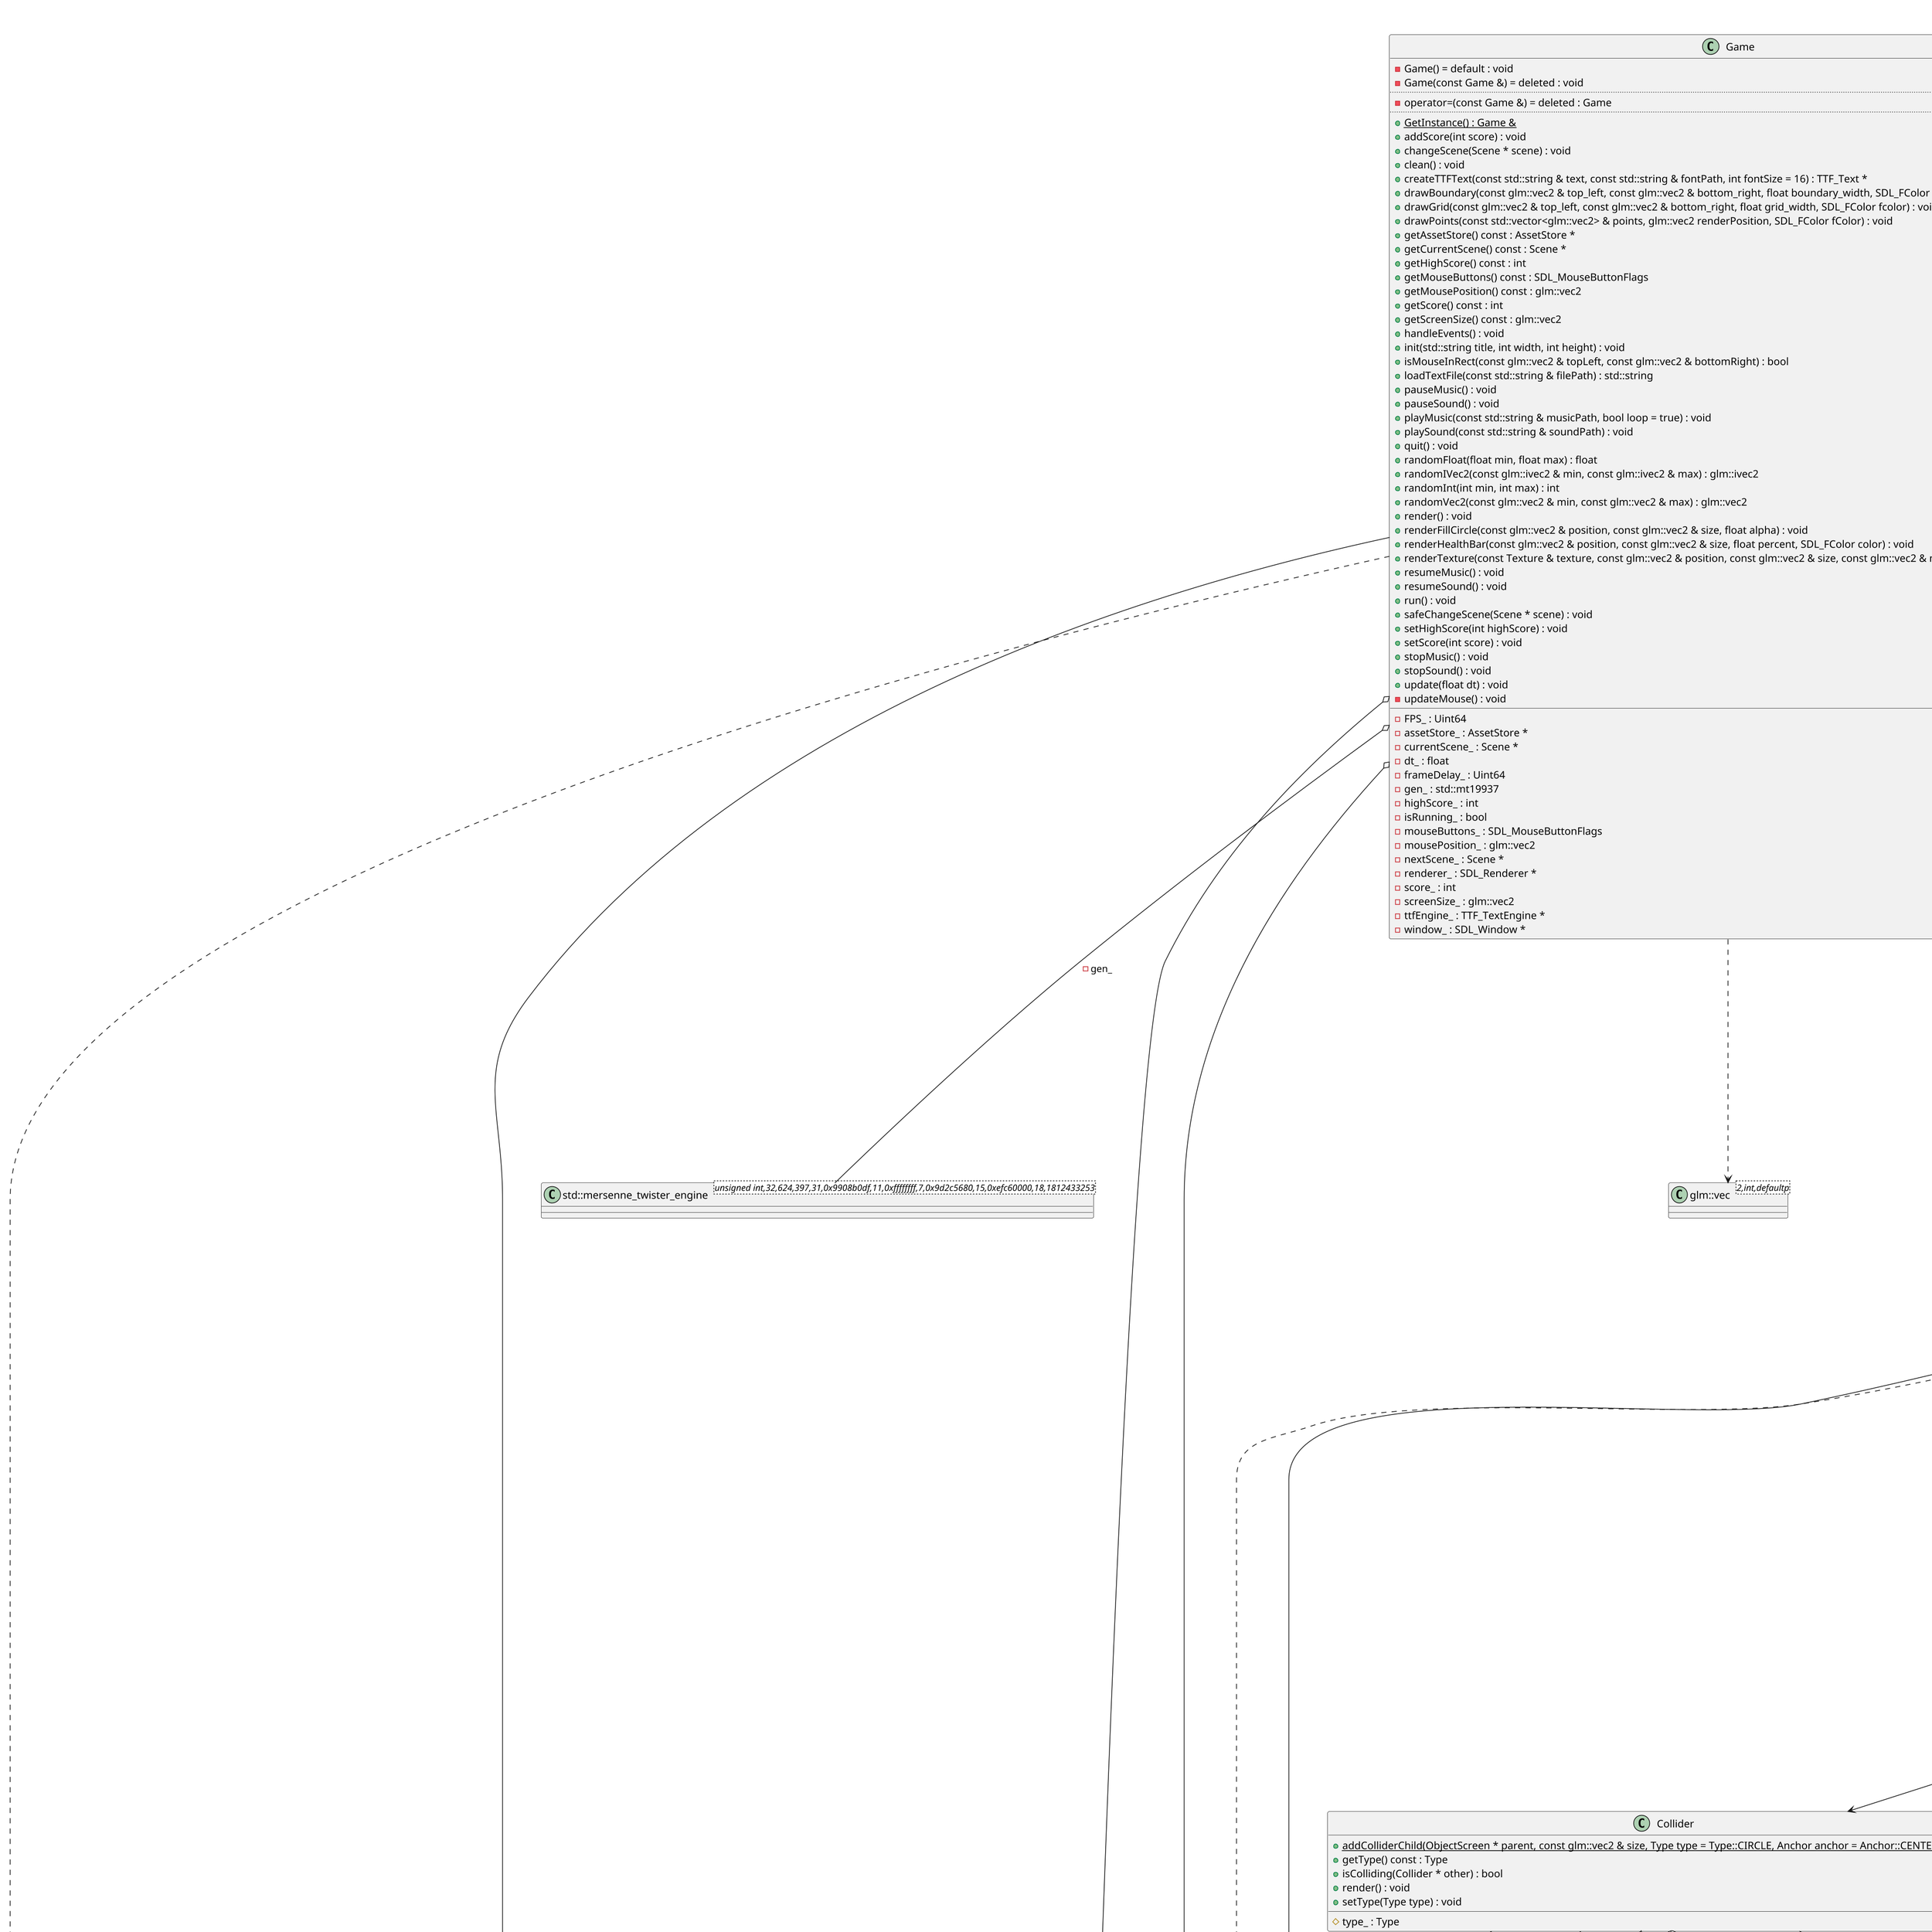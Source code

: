 @startuml
@startuml class_diagram.puml
skinparam dpi 150
title Class Diagram - ghost escape
class "std::char_traits<char>" as C_0007500688229146332176
class C_0007500688229146332176 {
__
}
class "std::allocator<char>" as C_0000465838628272370621
class C_0000465838628272370621 {
__
}
class "std::string" as C_0005016775666417918015
class C_0005016775666417918015 {
__
}
class "std::unordered_map<std::string,SDL_Texture *>" as C_0000011968990864334302
class C_0000011968990864334302 {
__
}
class "std::unordered_map<std::string,Mix_Chunk *>" as C_0013307056359240084357
class C_0013307056359240084357 {
__
}
class "std::unordered_map<std::string,Mix_Music *>" as C_0013904579895003486923
class C_0013904579895003486923 {
__
}
class "std::unordered_map<std::string,TTF_Font *>" as C_0002411295535020352241
class C_0002411295535020352241 {
__
}
class "std::vector<glm::vec<2,float,defaultp>>" as C_0016478867706980410130
class C_0016478867706980410130 {
__
}
class "std::mersenne_twister_engine<unsigned int,32,624,397,31,0x9908b0df,11,0xffffffff,7,0x9d2c5680,15,0xefc60000,18,1812433253>" as C_0003048801440335063312
class C_0003048801440335063312 {
__
}
class "std::vector<Object *>" as C_0016645037678902051208
class C_0016645037678902051208 {
__
}
class "std::vector<ObjectWorld *>" as C_0015751266116942030172
class C_0015751266116942030172 {
__
}
class "std::vector<ObjectScreen *>" as C_0004008560204300580412
class C_0004008560204300580412 {
__
}
class "glm::vec<2,float,defaultp>" as C_0007604850517176651306
class C_0007604850517176651306 {
__
}
class "glm::vec<2,int,defaultp>" as C_0008929204938186879833
class C_0008929204938186879833 {
__
}
class "AssetStore" as C_0010946736915252653556
class C_0010946736915252653556 {
+AssetStore(SDL_Renderer * renderer) : void
+~AssetStore() = default : void
..
+clean() : void
+getFont(const std::string & filePath, int fontSize) : TTF_Font *
+getMusic(const std::string & filePath) : Mix_Music *
+getSound(const std::string & filePath) : Mix_Chunk *
+getTexture(const std::string & filePath) : SDL_Texture *
+loadFont(const std::string & filePath, int fontSize) : void
+loadMusic(const std::string & filePath) : void
+loadSound(const std::string & filePath) : void
+loadTexture(const std::string & filePath) : void
__
-fonts_ : std::unordered_map<std::string,TTF_Font *>
-musics_ : std::unordered_map<std::string,Mix_Music *>
-renderer_ : SDL_Renderer *
-sounds_ : std::unordered_map<std::string,Mix_Chunk *>
-textures_ : std::unordered_map<std::string,SDL_Texture *>
}
class "Game" as C_0013071880978633431303
class C_0013071880978633431303 {
-Game() = default : void
-Game(const Game &) = deleted : void
..
-operator=(const Game &) = deleted : Game
..
{static} +GetInstance() : Game &
+addScore(int score) : void
+changeScene(Scene * scene) : void
+clean() : void
+createTTFText(const std::string & text, const std::string & fontPath, int fontSize = 16) : TTF_Text *
+drawBoundary(const glm::vec2 & top_left, const glm::vec2 & bottom_right, float boundary_width, SDL_FColor fcolor) : void
+drawGrid(const glm::vec2 & top_left, const glm::vec2 & bottom_right, float grid_width, SDL_FColor fcolor) : void
+drawPoints(const std::vector<glm::vec2> & points, glm::vec2 renderPosition, SDL_FColor fColor) : void
+getAssetStore() const : AssetStore *
+getCurrentScene() const : Scene *
+getHighScore() const : int
+getMouseButtons() const : SDL_MouseButtonFlags
+getMousePosition() const : glm::vec2
+getScore() const : int
+getScreenSize() const : glm::vec2
+handleEvents() : void
+init(std::string title, int width, int height) : void
+isMouseInRect(const glm::vec2 & topLeft, const glm::vec2 & bottomRight) : bool
+loadTextFile(const std::string & filePath) : std::string
+pauseMusic() : void
+pauseSound() : void
+playMusic(const std::string & musicPath, bool loop = true) : void
+playSound(const std::string & soundPath) : void
+quit() : void
+randomFloat(float min, float max) : float
+randomIVec2(const glm::ivec2 & min, const glm::ivec2 & max) : glm::ivec2
+randomInt(int min, int max) : int
+randomVec2(const glm::vec2 & min, const glm::vec2 & max) : glm::vec2
+render() : void
+renderFillCircle(const glm::vec2 & position, const glm::vec2 & size, float alpha) : void
+renderHealthBar(const glm::vec2 & position, const glm::vec2 & size, float percent, SDL_FColor color) : void
+renderTexture(const Texture & texture, const glm::vec2 & position, const glm::vec2 & size, const glm::vec2 & mask = glm::vec2(1.f)) : void
+resumeMusic() : void
+resumeSound() : void
+run() : void
+safeChangeScene(Scene * scene) : void
+setHighScore(int highScore) : void
+setScore(int score) : void
+stopMusic() : void
+stopSound() : void
+update(float dt) : void
-updateMouse() : void
__
-FPS_ : Uint64
-assetStore_ : AssetStore *
-currentScene_ : Scene *
-dt_ : float
-frameDelay_ : Uint64
-gen_ : std::mt19937
-highScore_ : int
-isRunning_ : bool
-mouseButtons_ : SDL_MouseButtonFlags
-mousePosition_ : glm::vec2
-nextScene_ : Scene *
-renderer_ : SDL_Renderer *
-score_ : int
-screenSize_ : glm::vec2
-ttfEngine_ : TTF_TextEngine *
-window_ : SDL_Window *
}
enum "ObjectType" as C_0001183627799922185786
enum C_0001183627799922185786 {
NONE
OBJECT_SCREEN
OBJECT_WORLD
ENEMY
}
enum "Anchor" as C_0013762889136459662452
enum C_0013762889136459662452 {
NONE
TOP_LEFT
TOP_CENTER
TOP_RIGHT
CENTER_LEFT
CENTER
CENTER_RIGHT
BOTTOM_LEFT
BOTTOM_CENTER
BOTTOM_RIGHT
}
class "Object" as C_0008287048469554089178
class C_0008287048469554089178 {
+Object() = default : void
+~Object() = default : void
..
+addChild(Object * child) : void
+clean() : void
+getType() const : ObjectType
+handleEvents(SDL_Event & event) : bool
+init() : void
+isActive() const : bool
+isNeedRemove() const : bool
+removeChild(Object * child) : void
+render() : void
+safeAddChild(Object * child) : void
+setActive(bool active) : void
+setIsNeedRemove(bool needRemove) : void
+setType(ObjectType type) : void
+update(float deltaTime) : void
__
#children_ : std::vector<Object *>
#game_ : Game &
#isActive_ : bool
#isNeedRemove_ : bool
#objectToAdd_ : std::vector<Object *>
#type_ : ObjectType
}
class "ObjectScreen" as C_0005636473661436470598
class C_0005636473661436470598 {
+getRenderPosition() const : glm::vec2
+getWorldPosition() const : glm::vec2
+init() : void
+setRenderPosition(const glm::vec2 & position) : void
__
#renderPosition_ : glm::vec2
}
class "ObjectAffiliate" as C_0008545194784379918837
class C_0008545194784379918837 {
+ObjectAffiliate() = default : void
+~ObjectAffiliate() = default : void
..
+getAnchor() const : Anchor
+getOffset() const : glm::vec2
+getParent() const : ObjectScreen *
+getSize() const : glm::vec2
+setAnchor(Anchor anchor) : void
+setOffset(const glm::vec2 & offset) : void
+setOffsetByAnchor(Anchor anchor) : void
+setParent(ObjectScreen * parent) : void
+setScale(float scale) : void
+setSize(const glm::vec2 & size) : void
__
#anchor_ : Anchor
#offset_ : glm::vec2
#parent_ : ObjectScreen *
#size_ : glm::vec2
}
class "Collider" as C_0014710440344490690589
class C_0014710440344490690589 {
{static} +addColliderChild(ObjectScreen * parent, const glm::vec2 & size, Type type = Type::CIRCLE, Anchor anchor = Anchor::CENTER) : Collider *
+getType() const : Type
+isColliding(Collider * other) : bool
+render() : void
+setType(Type type) : void
__
#type_ : Type
}
enum "Collider::Type" as C_0001399864998835700515
enum C_0001399864998835700515 {
CIRCLE
RECTANGLE
}
class "ObjectWorld" as C_0004190885704642774566
class C_0004190885704642774566 {
+getCollider() const : Collider *
+getWorldPosition() const : glm::vec2
+init() : void
+setCollider(Collider * collider) : void
+setRenderPosition(const glm::vec2 & position) : void
+setWorldPosition(const glm::vec2 & position) : void
+takeDamage(float damage) : void
+update(float deltaTime) : void
__
#collider_ : Collider *
#worldPosition_ : glm::vec2
}
class "Actor" as C_0017898892907908295482
class C_0017898892907908295482 {
+getHealthBar() : AffiliateBar *
+getMaxSpeed() const : float
+getStats() const : Stats *
+getVelocity() const : glm::vec2
+isAlive() const : bool
+move(float deltaTime) : void
+setHealthBar(AffiliateBar * healthBar) : void
+setMaxSpeed(float max_speed) : void
+setStats(Stats * stats) : void
+setVelocity(const glm::vec2 & velocity) : void
+takeDamage(float amount) : void
+update(float delta) : void
-updateHealthBar() : void
__
#healthBar_ : AffiliateBar *
#maxSpeed_ : float
#stats_ : Stats *
#velocity_ : glm::vec2
}
class "Texture" as C_0002829778445906215252
class C_0002829778445906215252 {
+Texture() = default : void
+Texture(const std::string & file_path) : void
__
+angle : float
+is_flipped : bool
+src_rect : SDL_FRect
+texture : SDL_Texture *
}
class "Sprite" as C_0017555429528309779676
class C_0017555429528309779676 {
{static} +addSpriteChild(ObjectScreen * parent, const std::string & file_path, float scale = 1.f, Anchor anchor = Anchor::CENTER) : Sprite *
+getAngle() const : float
+getFlip() const : bool
+getPercentage() const : glm::vec2
+getTexture() : Texture
+isFinished() const : bool
+render() : void
+setAngle(float angle) : void
+setFinished(bool finished) : void
+setFlip(bool flip) : void
+setPercentage(const glm::vec2 & percentage) : void
+setTexture(const Texture & texture) : void
__
#isFinished_ : bool
#percentage_ : glm::vec2
#texture_ : Texture
}
class "SpriteAnimation" as C_0014035470528916335706
class C_0014035470528916335706 {
{static} +addSpriteAnimationChild(ObjectScreen * parent, const std::string & file_path, float scale = 1.f, Anchor anchor = Anchor::CENTER) : SpriteAnimation *
+getCurrentFrame() const : int
+getFPS() const : int
+getFrameTimer() const : float
+getTotalFrames() const : int
+isLoop() const : bool
+setCurrentFrame(int frame) : void
+setFPS(int fps) : void
+setFrameTimer(float timer) : void
+setLoop(bool loop) : void
+setTexture(const Texture & texture) : void
+setTotalFrames(int frames) : void
+update(float delta_time) : void
__
-currentFrame_ : int
-fps_ : int
-frameTimer : float
-isLoop_ : bool
-totalFrames_ : int
}
class "Timer" as C_0016540721780518084962
class C_0016540721780518084962 {
{static} +addTimerChild(Object * parent, float interval = 3.f) : Timer *
+getInterval() const : float
+getProgress() : float
+getTimer() const : float
+setInterval(float interval) : void
+setTimer(float timer) : void
+start() : void
+stop() : void
+timeOut() : bool
+update(float delta) : void
__
#interval_ : float
#timeOut_ : bool
#timer_ : float
}
class "Effect" as C_0008619206838720611444
class C_0008619206838720611444 {
{static} +addEffectChild(Object * parent, const std::string & file_path, const glm::vec2 & position = glm::vec2(0, 0), float scale = 1.f, ObjectWorld * objectWorld = nullptr) : Effect *
-checkFinished() : void
+clean() : void
+getNextObject() const : ObjectWorld *
+getSpriteAnimation() const : SpriteAnimation *
+setNextObject(ObjectWorld * nextObject) : void
+setSpriteAnimation(SpriteAnimation * animation) : void
+update(float deltaTime) : void
__
-nextObject_ : ObjectWorld *
-sprite_ : SpriteAnimation *
}
class "Weapon" as C_0009880302970961535201
class C_0009880302970961535201 {
+attack(glm::vec2 position, Spell * spell) : void
+canAttack() : bool
+getCoolDown() const : float
+getManaCost() const : float
+getParent() const : Actor *
+setCoolDown(float coolDown) : void
+setManaCost(float manaCost) : void
+setParent(Actor * parent) : void
+update(float delta) : void
__
#coolDawnTimer_ : float
#coolDown_ : float
#manaCost_ : float
#parent_ : Actor *
}
class "HUDSkill" as C_0001952515632306279839
class C_0001952515632306279839 {
{static} +addHUDSkillChild(Object * parent, const std::string & filePath, glm::vec2 & position, float scale = 1.0f, Anchor anchor = Anchor::CENTER) : HUDSkill *
+getIcon() const : Sprite *
+getPercentage() const : float
+render() : void
+setIcon(Sprite * sprite) : void
+setPercentage(float percentage) : void
__
#icon_ : Sprite *
#percentage_ : float
}
class "WeaponThunder" as C_0005704922220853903181
class C_0005704922220853903181 {
{static} +addWeaponThunderChild(Actor * parent, float coolDown, float manaCost) : WeaponThunder *
+handleEvents(SDL_Event & event) : bool
+init() : void
+update(float delta) : void
__
#hudSkill_ : HUDSkill *
}
class "Player" as C_0003692324345213718176
class C_0003692324345213718176 {
+changeState(bool moving) : void
+checkIsDead() : void
+checkState() : void
+clean() : void
+handleEvents(SDL_Event & event) : bool
+init() : void
+keyboardControl() : void
+render() : void
+syncCamera() : void
+takeDamage(float damage) : void
+update(float deltaTime) : void
__
-effect_ : Effect *
-flashTimer_ : Timer *
-isMoving_ : bool
-spriteIdle_ : SpriteAnimation *
-spriteMove_ : SpriteAnimation *
-weaponThunder_ : WeaponThunder *
}
class "Enemy" as C_0018162179630194765227
class C_0018162179630194765227 {
{static} +addEnemyChild(Object * parent, const glm::vec2 & position, Player * target) : Enemy *
+animationTarget(Player * target) : void
+attack() : void
+changeState(State state) : void
+checkState() : void
+getTarget() const : Player *
+init() : void
+remove() : void
+setTarget(Player * target) : void
+update(float deltaTime) : void
__
-currentAnimation_ : SpriteAnimation *
-currentState_ : State
-deadAnimation_ : SpriteAnimation *
-hurtAnimation_ : SpriteAnimation *
-normalAnimation_ : SpriteAnimation *
-score_ : int
-target_ : Player *
-timer_ : float
}
enum "Enemy::State" as C_0000788470208375163986
enum C_0000788470208375163986 {
NORMAL
HURT
DEAD
}
class "Scene" as C_0005375663403181666835
class C_0005375663403181666835 {
+Scene() = default : void
+~Scene() = default : void
..
+addChild(Object * child) : void
+clean() : void
+getCameraPosition() const : glm::vec2
+getScreenChildren() const : std::vector<ObjectScreen *>
+getWorldChildren() const : std::vector<ObjectWorld *>
+getWorldSize() const : glm::vec2
+handleEvents(SDL_Event & event) : bool
+init() : void
+loadData(const std::string & filePath) : void
+pause() : void
+removeChild(Object * child) : void
+render() : void
+resume() : void
+saveData(const std::string & filePath) : void
+screenToWorldPosition(const glm::vec2 & screenPosition) const : glm::vec2
+setCameraPosition(const glm::vec2 & position) : void
+setWorldSize(const glm::vec2 & size) : void
+update(float deltaTime) : void
+worldToScreenPosition(const glm::vec2 & worldPosition) const : glm::vec2
__
#cameraPosition_ : glm::vec2
#childrenScreen_ : std::vector<ObjectScreen *>
#childrenWorld_ : std::vector<ObjectWorld *>
#isPause_ : bool
#worldSize_ : glm::vec2
}
class "Stats" as C_0012548018207006845868
class C_0012548018207006845868 {
{static} +addStatsChild(Actor * parent, float maxHealth = 100.0f, float maxMana = 100.0f, float damage = 40.0f, float manaRegen = 10.0f) : Stats *
+canUseMana(float amount) const : bool
+getDamage() const : float
+getHealth() const : float
+getMana() const : float
+getManaRegen() const : float
+getMaxHealth() const : float
+getMaxMana() const : float
+getParent() const : Actor *
+isAlive() const : bool
+isInvincible() const : bool
+regenMana(float deltaTime) : void
+setAlive(bool isAlive) : void
+setDamage(float damage) : void
+setHealth(float health) : void
+setInvincible(bool isInvincible) : void
+setMana(float mana) : void
+setManaRegen(float manaRegen) : void
+setMaxHealth(float maxHealth) : void
+setMaxMana(float maxMana) : void
+setParent(Actor * parent) : void
+takeDamage(float amount) : void
+update(float deltaTime) : void
+useMana(float amount) : void
__
#damage_ : float
#health_ : float
#invincibilityTime_ : float
#invincibilityTimer_ : float
#isAlive_ : bool
#isInvincible_ : bool
#manaRegen_ : float
#mana_ : float
#maxHealth_ : float
#maxMana_ : float
#parent_ : Actor *
}
class "AffiliateBar" as C_0003716471616022150545
class C_0003716471616022150545 {
{static} +addAffiliateBarChild(ObjectScreen * parent, glm::vec2 size, Anchor anchor = Anchor::CENTER) : AffiliateBar *
+getColorHigh() const : SDL_FColor
+getColorLow() const : SDL_FColor
+getColorMiddle() const : SDL_FColor
+getPercentage() const : float
+render() : void
+setColorHigh(SDL_FColor color) : void
+setColorLow(SDL_FColor color) : void
+setColorMiddle(SDL_FColor color) : void
+setPercentage(float percentage) : void
__
#colorHigh_ : SDL_FColor
#colorLow_ : SDL_FColor
#colorMiddle_ : SDL_FColor
#percentage_ : float
}
class "Spell" as C_0016296661116101139689
class C_0016296661116101139689 {
{static} +addSpellChild(Object * parent, const std::string & filePath, glm::vec2 position, float damage, float scale = 1.f, Anchor anchor = Anchor::CENTER) : Spell *
-attack() const : void
+getDamage() const : float
+getSpriteAnimation() const : SpriteAnimation *
+setDamage(float damage) : void
+setSpriteAnimation(SpriteAnimation * animation) : void
+update(float deltaTime) : void
__
#damage_ : float
#spriteAnimation_ : SpriteAnimation *
}
class "TextLabel" as C_0000087236457220292404
class C_0000087236457220292404 {
{static} +addTextLabelChild(ObjectScreen * parent, const std::string & text, const std::string & fontPath, int fontSize, Anchor anchor = Anchor::CENTER) : TextLabel *
+clean() : void
+getText() const : std::string
+render() : void
+setFont(const std::string & fontPath, int fontSize) : void
+setFontPath(const std::string & fontPath) : void
+setFontSize(int fontSize) : void
+setText(const std::string & text) : void
-updateSize() : void
__
#fontPath_ : std::string
#fontSize_ : int
#ttfText_ : TTF_Text *
}
class "Spawner" as C_0002808359341548456591
class C_0002808359341548456591 {
+getInterval() const : float
+getNum() const : int
+getTarget() const : Player *
+getTimer() const : float
+setInterval(float interval) : void
+setNum(int num) : void
+setTarget(Player * target) : void
+setTimer(float timer) : void
+update(float delta) : void
__
#interval_ : float
#num_ : int
#target_ : Player *
#timer_ : float
}
class "UIMouse" as C_0007001421234292613054
class C_0007001421234292613054 {
{static} +addUIMouseChild(Object * parent, const std::string & filePath1, const std::string & filePath2, float scale = 1.f, Anchor anchor = Anchor::CENTER) : UIMouse *
+getSprite1() const : Sprite *
+getSprite2() const : Sprite *
+setSprite1(Sprite * sprite) : void
+setSprite2(Sprite * sprite) : void
+update(float delta) : void
__
#sprite1_ : Sprite *
#sprite2_ : Sprite *
#timer_ : float
}
class "HUDStats" as C_0009435402263069789949
class C_0009435402263069789949 {
{static} +addHUDStatsChild(Object * parent, Actor * target, glm::vec2 renderPosition) : HUDStats *
+getHealthBar() const : Sprite *
+getHealthBarBg() const : Sprite *
+getHealthIcon() const : Sprite *
+getHealthPercentage() const : float
+getManaBar() const : Sprite *
+getManaBarBg() const : Sprite *
+getManaIcon() const : Sprite *
+getManaPercentage() const : float
+getTarget() const : Actor *
+init() : void
+setHealthPercentage(float healthPercentage) : void
+setManaPercentage(float manaPercentage) : void
+setTarget(Actor * target) : void
+update(float delta) : void
-updateHealthBar() : void
-updateManaBar() : void
__
#healthBarBg_ : Sprite *
#healthBar_ : Sprite *
#healthIcon_ : Sprite *
#healthPercentage_ : float
#manaBarBg_ : Sprite *
#manaBar_ : Sprite *
#manaIcon_ : Sprite *
#manaPercentage_ : float
#target_ : Actor *
}
class "HUDText" as C_0008646296628421776693
class C_0008646296628421776693 {
{static} +addHUDTextChild(Object * parent, const std::string & text, glm::vec2 renderPosition, glm::vec2 size, const std::string & fontPath = "assets/font/VonwaonBitmap-16px.ttf", int fontSize = 32, const std::string & bgPath = "assets/UI/Textfield_01.png", Anchor anchor = Anchor::CENTER) : HUDText *
+getSpriteBg() const : Sprite *
+getText() const : std::string
+getTextLabel() const : TextLabel *
+setBackground(const std::string & filePath) : void
+setBgSizeByText(float margin = 50.f) : void
+setSize(const glm::vec2 & size) : void
+setSpriteBg(Sprite * sprite) : void
+setText(const std::string & text) : void
+setTextLabel(TextLabel * textLabel) : void
__
#size_ : glm::vec2
#spriteBg_ : Sprite *
#textLabel_ : TextLabel *
}
class "HUDButton" as C_0012972831500856678694
class C_0012972831500856678694 {
{static} +addHUDButtonChild(Object * parent, glm::vec2 renderPosition, const std::string & filePath1, const std::string & filePath2, const std::string & filePath3, float scale = 1.f, Anchor anchor = Anchor::CENTER) : HUDButton *
+checkHover() : void
+checkState() : void
+getIsHover() const : bool
+getIsPress() const : bool
+getIsTrigger() : bool
+getSpriteHover() const : Sprite *
+getSpriteNormal() const : Sprite *
+getSpritePress() const : Sprite *
+handleEvents(SDL_Event & event) : bool
+setIsHover(bool isHover) : void
+setIsPress(bool isPress) : void
+setIsTrigger(bool isTrigger) : void
+setScale(float scale) : void
+update(float delta) : void
__
#isHover_ : bool
#isPress_ : bool
#isTrigger_ : bool
#spriteHover_ : Sprite *
#spriteNormal_ : Sprite *
#spritePress_ : Sprite *
}
class "SceneMain" as C_0018111613789678437570
class C_0018111613789678437570 {
+SceneMain() = default : void
+~SceneMain() = default : void
..
-checkButtonBack() : void
-checkButtonPause() : void
-checkButtonRestart() : void
-checkEndTimer() : void
-checkSlowDown(float & delta) : void
+clean() : void
+handleEvents(SDL_Event & event) : bool
+init() : void
+render() : void
-renderBackground() : void
+saveData(const std::string & filePath) : void
+update(float deltaTime) : void
-updateScore() : void
__
-buttonBack_ : HUDButton *
-buttonPause_ : HUDButton *
-buttonRestart_ : HUDButton *
-endTimer_ : Timer *
-hudStats_ : HUDStats *
-hudTextScore_ : HUDText *
-player_ : Player *
-spawner_ : Spawner *
-uiMouse_ : UIMouse *
}
class "SceneTitle" as C_0013345201068409400195
class C_0013345201068409400195 {
-checkButtonCredits() : void
-checkButtonQuit() : void
-checkButtonStart() : void
+clean() : void
+handleEvents(SDL_Event & event) : bool
+init() : void
+loadData(const std::string & filePath) : void
+render() : void
-renderBackground() : void
+update(float delta) : void
-updateColor() : void
__
#boundaryColor_ : SDL_FColor
#buttonCredits_ : HUDButton *
#buttonQuit_ : HUDButton *
#buttonStart_ : HUDButton *
#colorTimer_ : float
#creditsText_ : HUDText *
#uiMouse_ : UIMouse *
}
class "BgStar" as C_0015539915825680646582
class C_0015539915825680646582 {
{static} +addBgStarChild(Object * parent, int num, float scaleFar, float scaleMid, float scaleNear) : BgStar *
+getScaleFar() const : float
+getScaleMid() const : float
+getScaleNear() const : float
+render() : void
+setScaleFar(float scale) : void
+setScaleMid(float scale) : void
+setScaleNear(float scale) : void
+update(float delta) : void
__
#colorFar_ : SDL_FColor
#colorMid_ : SDL_FColor
#colorNear_ : SDL_FColor
#num_ : int
#scaleFar_ : float
#scaleMid_ : float
#scaleNear_ : float
#starFar_ : std::vector<glm::vec2>
#starMid_ : std::vector<glm::vec2>
#starNear_ : std::vector<glm::vec2>
#timer_ : float
}
C_0005016775666417918015 ..> C_0007500688229146332176
C_0005016775666417918015 ..> C_0000465838628272370621
C_0000011968990864334302 ..> C_0005016775666417918015
C_0013307056359240084357 ..> C_0005016775666417918015
C_0013904579895003486923 ..> C_0005016775666417918015
C_0002411295535020352241 ..> C_0005016775666417918015
C_0016478867706980410130 ..> C_0007604850517176651306
C_0016645037678902051208 ..> C_0008287048469554089178
C_0015751266116942030172 ..> C_0004190885704642774566
C_0004008560204300580412 ..> C_0005636473661436470598
C_0010946736915252653556 ..> C_0005016775666417918015
C_0010946736915252653556 o-- C_0000011968990864334302 : -textures_
C_0010946736915252653556 o-- C_0013307056359240084357 : -sounds_
C_0010946736915252653556 o-- C_0013904579895003486923 : -musics_
C_0010946736915252653556 o-- C_0002411295535020352241 : -fonts_
C_0013071880978633431303 ..> C_0005016775666417918015
C_0013071880978633431303 ..> C_0008929204938186879833
C_0013071880978633431303 ..> C_0002829778445906215252
C_0013071880978633431303 ..> C_0016478867706980410130
C_0013071880978633431303 o-- C_0007604850517176651306 : -screenSize_
C_0013071880978633431303 --> C_0005375663403181666835 : -currentScene_
C_0013071880978633431303 --> C_0005375663403181666835 : -nextScene_
C_0013071880978633431303 o-- C_0007604850517176651306 : -mousePosition_
C_0013071880978633431303 o-- C_0003048801440335063312 : -gen_
C_0013071880978633431303 --> C_0010946736915252653556 : -assetStore_
C_0008287048469554089178 --> C_0013071880978633431303 : #game_
C_0008287048469554089178 o-- C_0001183627799922185786 : #type_
C_0008287048469554089178 o-- C_0016645037678902051208 : #children_
C_0008287048469554089178 o-- C_0016645037678902051208 : #objectToAdd_
C_0005636473661436470598 o-- C_0007604850517176651306 : #renderPosition_
C_0008287048469554089178 <|-- C_0005636473661436470598
C_0008545194784379918837 --> C_0005636473661436470598 : #parent_
C_0008545194784379918837 o-- C_0007604850517176651306 : #offset_
C_0008545194784379918837 o-- C_0007604850517176651306 : #size_
C_0008545194784379918837 o-- C_0013762889136459662452 : #anchor_
C_0008287048469554089178 <|-- C_0008545194784379918837
C_0014710440344490690589 ..> C_0005636473661436470598
C_0014710440344490690589 ..> C_0007604850517176651306
C_0014710440344490690589 ..> C_0013762889136459662452
C_0014710440344490690589 o-- C_0001399864998835700515 : #type_
C_0014710440344490690589 <.. C_0016296661116101139689 : +<<friend>>
C_0008545194784379918837 <|-- C_0014710440344490690589
C_0001399864998835700515 --+ C_0014710440344490690589
C_0004190885704642774566 o-- C_0007604850517176651306 : #worldPosition_
C_0004190885704642774566 --> C_0014710440344490690589 : #collider_
C_0005636473661436470598 <|-- C_0004190885704642774566
C_0017898892907908295482 o-- C_0007604850517176651306 : #velocity_
C_0017898892907908295482 --> C_0012548018207006845868 : #stats_
C_0017898892907908295482 --> C_0003716471616022150545 : #healthBar_
C_0004190885704642774566 <|-- C_0017898892907908295482
C_0002829778445906215252 ..> C_0005016775666417918015
C_0017555429528309779676 ..> C_0005636473661436470598
C_0017555429528309779676 ..> C_0005016775666417918015
C_0017555429528309779676 ..> C_0013762889136459662452
C_0017555429528309779676 o-- C_0002829778445906215252 : #texture_
C_0017555429528309779676 o-- C_0007604850517176651306 : #percentage_
C_0008545194784379918837 <|-- C_0017555429528309779676
C_0014035470528916335706 ..> C_0005636473661436470598
C_0014035470528916335706 ..> C_0005016775666417918015
C_0014035470528916335706 ..> C_0013762889136459662452
C_0014035470528916335706 ..> C_0002829778445906215252
C_0017555429528309779676 <|-- C_0014035470528916335706
C_0008287048469554089178 <|-- C_0016540721780518084962
C_0008619206838720611444 ..> C_0008287048469554089178
C_0008619206838720611444 ..> C_0005016775666417918015
C_0008619206838720611444 ..> C_0007604850517176651306
C_0008619206838720611444 --> C_0014035470528916335706 : -sprite_
C_0008619206838720611444 --> C_0004190885704642774566 : -nextObject_
C_0004190885704642774566 <|-- C_0008619206838720611444
C_0009880302970961535201 ..> C_0007604850517176651306
C_0009880302970961535201 ..> C_0016296661116101139689
C_0009880302970961535201 --> C_0017898892907908295482 : #parent_
C_0008287048469554089178 <|-- C_0009880302970961535201
C_0001952515632306279839 ..> C_0008287048469554089178
C_0001952515632306279839 ..> C_0005016775666417918015
C_0001952515632306279839 ..> C_0007604850517176651306
C_0001952515632306279839 ..> C_0013762889136459662452
C_0001952515632306279839 --> C_0017555429528309779676 : #icon_
C_0005636473661436470598 <|-- C_0001952515632306279839
C_0005704922220853903181 ..> C_0017898892907908295482
C_0005704922220853903181 --> C_0001952515632306279839 : #hudSkill_
C_0009880302970961535201 <|-- C_0005704922220853903181
C_0003692324345213718176 --> C_0014035470528916335706 : -spriteIdle_
C_0003692324345213718176 --> C_0014035470528916335706 : -spriteMove_
C_0003692324345213718176 --> C_0008619206838720611444 : -effect_
C_0003692324345213718176 --> C_0005704922220853903181 : -weaponThunder_
C_0003692324345213718176 --> C_0016540721780518084962 : -flashTimer_
C_0017898892907908295482 <|-- C_0003692324345213718176
C_0018162179630194765227 ..> C_0008287048469554089178
C_0018162179630194765227 ..> C_0007604850517176651306
C_0018162179630194765227 --> C_0003692324345213718176 : -target_
C_0018162179630194765227 --> C_0014035470528916335706 : -currentAnimation_
C_0018162179630194765227 --> C_0014035470528916335706 : -normalAnimation_
C_0018162179630194765227 --> C_0014035470528916335706 : -hurtAnimation_
C_0018162179630194765227 --> C_0014035470528916335706 : -deadAnimation_
C_0018162179630194765227 o-- C_0000788470208375163986 : -currentState_
C_0017898892907908295482 <|-- C_0018162179630194765227
C_0000788470208375163986 --+ C_0018162179630194765227
C_0005375663403181666835 ..> C_0005016775666417918015
C_0005375663403181666835 ..> C_0004190885704642774566
C_0005375663403181666835 ..> C_0005636473661436470598
C_0005375663403181666835 o-- C_0007604850517176651306 : #cameraPosition_
C_0005375663403181666835 o-- C_0007604850517176651306 : #worldSize_
C_0005375663403181666835 o-- C_0015751266116942030172 : #childrenWorld_
C_0005375663403181666835 o-- C_0004008560204300580412 : #childrenScreen_
C_0008287048469554089178 <|-- C_0005375663403181666835
C_0012548018207006845868 --> C_0017898892907908295482 : #parent_
C_0008287048469554089178 <|-- C_0012548018207006845868
C_0003716471616022150545 ..> C_0005636473661436470598
C_0003716471616022150545 ..> C_0007604850517176651306
C_0003716471616022150545 ..> C_0013762889136459662452
C_0008545194784379918837 <|-- C_0003716471616022150545
C_0016296661116101139689 ..> C_0008287048469554089178
C_0016296661116101139689 ..> C_0005016775666417918015
C_0016296661116101139689 ..> C_0007604850517176651306
C_0016296661116101139689 ..> C_0013762889136459662452
C_0016296661116101139689 --> C_0014035470528916335706 : #spriteAnimation_
C_0004190885704642774566 <|-- C_0016296661116101139689
C_0000087236457220292404 ..> C_0005636473661436470598
C_0000087236457220292404 ..> C_0013762889136459662452
C_0000087236457220292404 o-- C_0005016775666417918015 : #fontPath_
C_0008545194784379918837 <|-- C_0000087236457220292404
C_0002808359341548456591 --> C_0003692324345213718176 : #target_
C_0008287048469554089178 <|-- C_0002808359341548456591
C_0007001421234292613054 ..> C_0008287048469554089178
C_0007001421234292613054 ..> C_0005016775666417918015
C_0007001421234292613054 ..> C_0013762889136459662452
C_0007001421234292613054 --> C_0017555429528309779676 : #sprite1_
C_0007001421234292613054 --> C_0017555429528309779676 : #sprite2_
C_0005636473661436470598 <|-- C_0007001421234292613054
C_0009435402263069789949 ..> C_0008287048469554089178
C_0009435402263069789949 ..> C_0007604850517176651306
C_0009435402263069789949 --> C_0017898892907908295482 : #target_
C_0009435402263069789949 --> C_0017555429528309779676 : #healthBar_
C_0009435402263069789949 --> C_0017555429528309779676 : #healthBarBg_
C_0009435402263069789949 --> C_0017555429528309779676 : #healthIcon_
C_0009435402263069789949 --> C_0017555429528309779676 : #manaBar_
C_0009435402263069789949 --> C_0017555429528309779676 : #manaBarBg_
C_0009435402263069789949 --> C_0017555429528309779676 : #manaIcon_
C_0005636473661436470598 <|-- C_0009435402263069789949
C_0008646296628421776693 ..> C_0008287048469554089178
C_0008646296628421776693 ..> C_0005016775666417918015
C_0008646296628421776693 ..> C_0013762889136459662452
C_0008646296628421776693 --> C_0000087236457220292404 : #textLabel_
C_0008646296628421776693 --> C_0017555429528309779676 : #spriteBg_
C_0008646296628421776693 o-- C_0007604850517176651306 : #size_
C_0005636473661436470598 <|-- C_0008646296628421776693
C_0012972831500856678694 ..> C_0008287048469554089178
C_0012972831500856678694 ..> C_0007604850517176651306
C_0012972831500856678694 ..> C_0005016775666417918015
C_0012972831500856678694 ..> C_0013762889136459662452
C_0012972831500856678694 --> C_0017555429528309779676 : #spriteNormal_
C_0012972831500856678694 --> C_0017555429528309779676 : #spriteHover_
C_0012972831500856678694 --> C_0017555429528309779676 : #spritePress_
C_0005636473661436470598 <|-- C_0012972831500856678694
C_0018111613789678437570 ..> C_0005016775666417918015
C_0018111613789678437570 --> C_0003692324345213718176 : -player_
C_0018111613789678437570 --> C_0002808359341548456591 : -spawner_
C_0018111613789678437570 --> C_0007001421234292613054 : -uiMouse_
C_0018111613789678437570 --> C_0009435402263069789949 : -hudStats_
C_0018111613789678437570 --> C_0008646296628421776693 : -hudTextScore_
C_0018111613789678437570 --> C_0012972831500856678694 : -buttonPause_
C_0018111613789678437570 --> C_0012972831500856678694 : -buttonRestart_
C_0018111613789678437570 --> C_0012972831500856678694 : -buttonBack_
C_0018111613789678437570 --> C_0016540721780518084962 : -endTimer_
C_0005375663403181666835 <|-- C_0018111613789678437570
C_0013345201068409400195 ..> C_0005016775666417918015
C_0013345201068409400195 --> C_0012972831500856678694 : #buttonStart_
C_0013345201068409400195 --> C_0012972831500856678694 : #buttonCredits_
C_0013345201068409400195 --> C_0012972831500856678694 : #buttonQuit_
C_0013345201068409400195 --> C_0008646296628421776693 : #creditsText_
C_0013345201068409400195 --> C_0007001421234292613054 : #uiMouse_
C_0005375663403181666835 <|-- C_0013345201068409400195
C_0015539915825680646582 o-- C_0016478867706980410130 : #starFar_
C_0015539915825680646582 o-- C_0016478867706980410130 : #starMid_
C_0015539915825680646582 o-- C_0016478867706980410130 : #starNear_
C_0008287048469554089178 <|-- C_0015539915825680646582

'Generated with clang-uml, version 0.6.2
'LLVM version clang version 20.1.7 (https://github.com/llvm/llvm-project.git 6146a88f60492b520a36f8f8f3231e15f3cc6082)
@enduml
